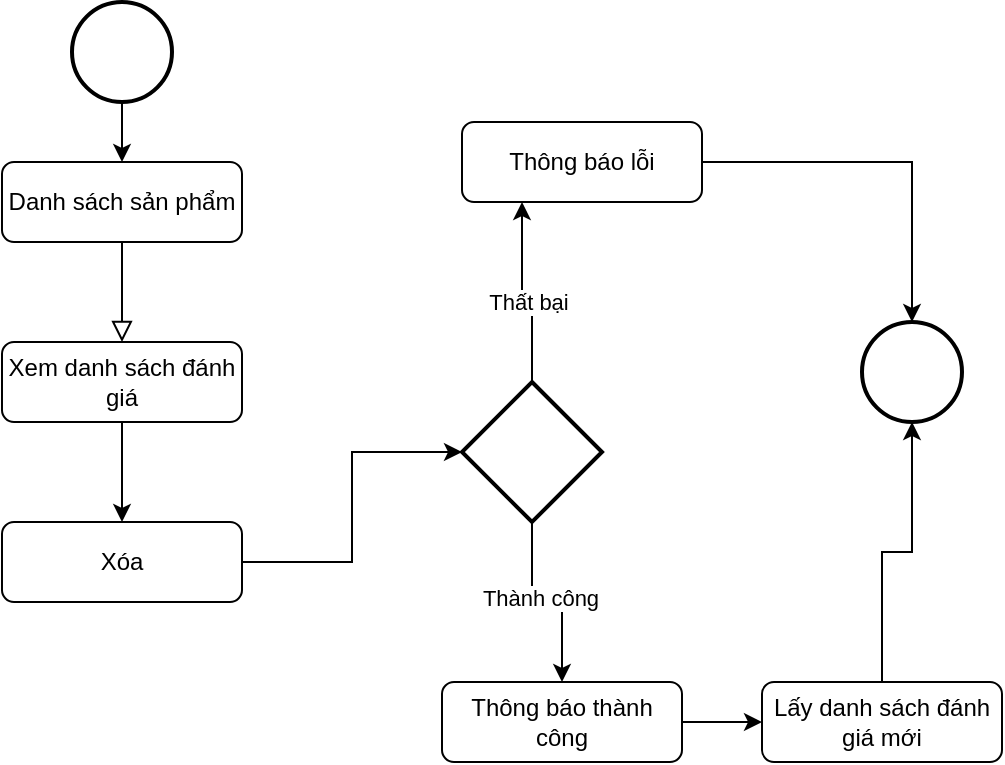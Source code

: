<mxfile version="22.1.21" type="device">
  <diagram id="C5RBs43oDa-KdzZeNtuy" name="Page-1">
    <mxGraphModel dx="1280" dy="1775" grid="1" gridSize="10" guides="1" tooltips="1" connect="1" arrows="1" fold="1" page="1" pageScale="1" pageWidth="827" pageHeight="1169" math="0" shadow="0">
      <root>
        <mxCell id="WIyWlLk6GJQsqaUBKTNV-0" />
        <mxCell id="WIyWlLk6GJQsqaUBKTNV-1" parent="WIyWlLk6GJQsqaUBKTNV-0" />
        <mxCell id="WIyWlLk6GJQsqaUBKTNV-2" value="" style="rounded=0;html=1;jettySize=auto;orthogonalLoop=1;fontSize=11;endArrow=block;endFill=0;endSize=8;strokeWidth=1;shadow=0;labelBackgroundColor=none;edgeStyle=orthogonalEdgeStyle;" parent="WIyWlLk6GJQsqaUBKTNV-1" source="WIyWlLk6GJQsqaUBKTNV-3" target="HflS2gHYC65eidB1nqJu-4" edge="1">
          <mxGeometry relative="1" as="geometry">
            <mxPoint x="220" y="170" as="targetPoint" />
          </mxGeometry>
        </mxCell>
        <mxCell id="WIyWlLk6GJQsqaUBKTNV-3" value="Danh sách sản phẩm" style="rounded=1;whiteSpace=wrap;html=1;fontSize=12;glass=0;strokeWidth=1;shadow=0;" parent="WIyWlLk6GJQsqaUBKTNV-1" vertex="1">
          <mxGeometry x="160" y="80" width="120" height="40" as="geometry" />
        </mxCell>
        <mxCell id="HflS2gHYC65eidB1nqJu-0" value="" style="strokeWidth=2;html=1;shape=mxgraph.flowchart.start_2;whiteSpace=wrap;" vertex="1" parent="WIyWlLk6GJQsqaUBKTNV-1">
          <mxGeometry x="590" y="160" width="50" height="50" as="geometry" />
        </mxCell>
        <mxCell id="HflS2gHYC65eidB1nqJu-3" value="" style="edgeStyle=orthogonalEdgeStyle;rounded=0;orthogonalLoop=1;jettySize=auto;html=1;" edge="1" parent="WIyWlLk6GJQsqaUBKTNV-1" source="HflS2gHYC65eidB1nqJu-2" target="WIyWlLk6GJQsqaUBKTNV-3">
          <mxGeometry relative="1" as="geometry" />
        </mxCell>
        <mxCell id="HflS2gHYC65eidB1nqJu-2" value="" style="strokeWidth=2;html=1;shape=mxgraph.flowchart.start_2;whiteSpace=wrap;" vertex="1" parent="WIyWlLk6GJQsqaUBKTNV-1">
          <mxGeometry x="195" width="50" height="50" as="geometry" />
        </mxCell>
        <mxCell id="HflS2gHYC65eidB1nqJu-6" value="" style="edgeStyle=orthogonalEdgeStyle;rounded=0;orthogonalLoop=1;jettySize=auto;html=1;" edge="1" parent="WIyWlLk6GJQsqaUBKTNV-1" source="HflS2gHYC65eidB1nqJu-4" target="HflS2gHYC65eidB1nqJu-5">
          <mxGeometry relative="1" as="geometry" />
        </mxCell>
        <mxCell id="HflS2gHYC65eidB1nqJu-4" value="Xem danh sách đánh giá" style="rounded=1;whiteSpace=wrap;html=1;fontSize=12;glass=0;strokeWidth=1;shadow=0;" vertex="1" parent="WIyWlLk6GJQsqaUBKTNV-1">
          <mxGeometry x="160" y="170" width="120" height="40" as="geometry" />
        </mxCell>
        <mxCell id="HflS2gHYC65eidB1nqJu-8" style="edgeStyle=orthogonalEdgeStyle;rounded=0;orthogonalLoop=1;jettySize=auto;html=1;" edge="1" parent="WIyWlLk6GJQsqaUBKTNV-1" source="HflS2gHYC65eidB1nqJu-5" target="HflS2gHYC65eidB1nqJu-7">
          <mxGeometry relative="1" as="geometry" />
        </mxCell>
        <mxCell id="HflS2gHYC65eidB1nqJu-5" value="Xóa" style="rounded=1;whiteSpace=wrap;html=1;fontSize=12;glass=0;strokeWidth=1;shadow=0;" vertex="1" parent="WIyWlLk6GJQsqaUBKTNV-1">
          <mxGeometry x="160" y="260" width="120" height="40" as="geometry" />
        </mxCell>
        <mxCell id="HflS2gHYC65eidB1nqJu-10" style="edgeStyle=orthogonalEdgeStyle;rounded=0;orthogonalLoop=1;jettySize=auto;html=1;entryX=0.25;entryY=1;entryDx=0;entryDy=0;" edge="1" parent="WIyWlLk6GJQsqaUBKTNV-1" source="HflS2gHYC65eidB1nqJu-7" target="HflS2gHYC65eidB1nqJu-9">
          <mxGeometry relative="1" as="geometry" />
        </mxCell>
        <mxCell id="HflS2gHYC65eidB1nqJu-11" value="Thất bại" style="edgeLabel;html=1;align=center;verticalAlign=middle;resizable=0;points=[];" vertex="1" connectable="0" parent="HflS2gHYC65eidB1nqJu-10">
          <mxGeometry x="-0.149" y="2" relative="1" as="geometry">
            <mxPoint as="offset" />
          </mxGeometry>
        </mxCell>
        <mxCell id="HflS2gHYC65eidB1nqJu-14" style="edgeStyle=orthogonalEdgeStyle;rounded=0;orthogonalLoop=1;jettySize=auto;html=1;" edge="1" parent="WIyWlLk6GJQsqaUBKTNV-1" source="HflS2gHYC65eidB1nqJu-7" target="HflS2gHYC65eidB1nqJu-13">
          <mxGeometry relative="1" as="geometry" />
        </mxCell>
        <mxCell id="HflS2gHYC65eidB1nqJu-15" value="Thành công" style="edgeLabel;html=1;align=center;verticalAlign=middle;resizable=0;points=[];" vertex="1" connectable="0" parent="HflS2gHYC65eidB1nqJu-14">
          <mxGeometry x="-0.074" y="2" relative="1" as="geometry">
            <mxPoint as="offset" />
          </mxGeometry>
        </mxCell>
        <mxCell id="HflS2gHYC65eidB1nqJu-7" value="" style="strokeWidth=2;html=1;shape=mxgraph.flowchart.decision;whiteSpace=wrap;" vertex="1" parent="WIyWlLk6GJQsqaUBKTNV-1">
          <mxGeometry x="390" y="190" width="70" height="70" as="geometry" />
        </mxCell>
        <mxCell id="HflS2gHYC65eidB1nqJu-12" style="edgeStyle=orthogonalEdgeStyle;rounded=0;orthogonalLoop=1;jettySize=auto;html=1;" edge="1" parent="WIyWlLk6GJQsqaUBKTNV-1" source="HflS2gHYC65eidB1nqJu-9" target="HflS2gHYC65eidB1nqJu-0">
          <mxGeometry relative="1" as="geometry" />
        </mxCell>
        <mxCell id="HflS2gHYC65eidB1nqJu-9" value="Thông báo lỗi" style="rounded=1;whiteSpace=wrap;html=1;fontSize=12;glass=0;strokeWidth=1;shadow=0;" vertex="1" parent="WIyWlLk6GJQsqaUBKTNV-1">
          <mxGeometry x="390" y="60" width="120" height="40" as="geometry" />
        </mxCell>
        <mxCell id="HflS2gHYC65eidB1nqJu-17" value="" style="edgeStyle=orthogonalEdgeStyle;rounded=0;orthogonalLoop=1;jettySize=auto;html=1;" edge="1" parent="WIyWlLk6GJQsqaUBKTNV-1" source="HflS2gHYC65eidB1nqJu-13" target="HflS2gHYC65eidB1nqJu-16">
          <mxGeometry relative="1" as="geometry" />
        </mxCell>
        <mxCell id="HflS2gHYC65eidB1nqJu-13" value="Thông báo thành công" style="rounded=1;whiteSpace=wrap;html=1;fontSize=12;glass=0;strokeWidth=1;shadow=0;" vertex="1" parent="WIyWlLk6GJQsqaUBKTNV-1">
          <mxGeometry x="380" y="340" width="120" height="40" as="geometry" />
        </mxCell>
        <mxCell id="HflS2gHYC65eidB1nqJu-18" style="edgeStyle=orthogonalEdgeStyle;rounded=0;orthogonalLoop=1;jettySize=auto;html=1;" edge="1" parent="WIyWlLk6GJQsqaUBKTNV-1" source="HflS2gHYC65eidB1nqJu-16" target="HflS2gHYC65eidB1nqJu-0">
          <mxGeometry relative="1" as="geometry" />
        </mxCell>
        <mxCell id="HflS2gHYC65eidB1nqJu-16" value="Lấy danh sách đánh giá mới" style="rounded=1;whiteSpace=wrap;html=1;fontSize=12;glass=0;strokeWidth=1;shadow=0;" vertex="1" parent="WIyWlLk6GJQsqaUBKTNV-1">
          <mxGeometry x="540" y="340" width="120" height="40" as="geometry" />
        </mxCell>
      </root>
    </mxGraphModel>
  </diagram>
</mxfile>
